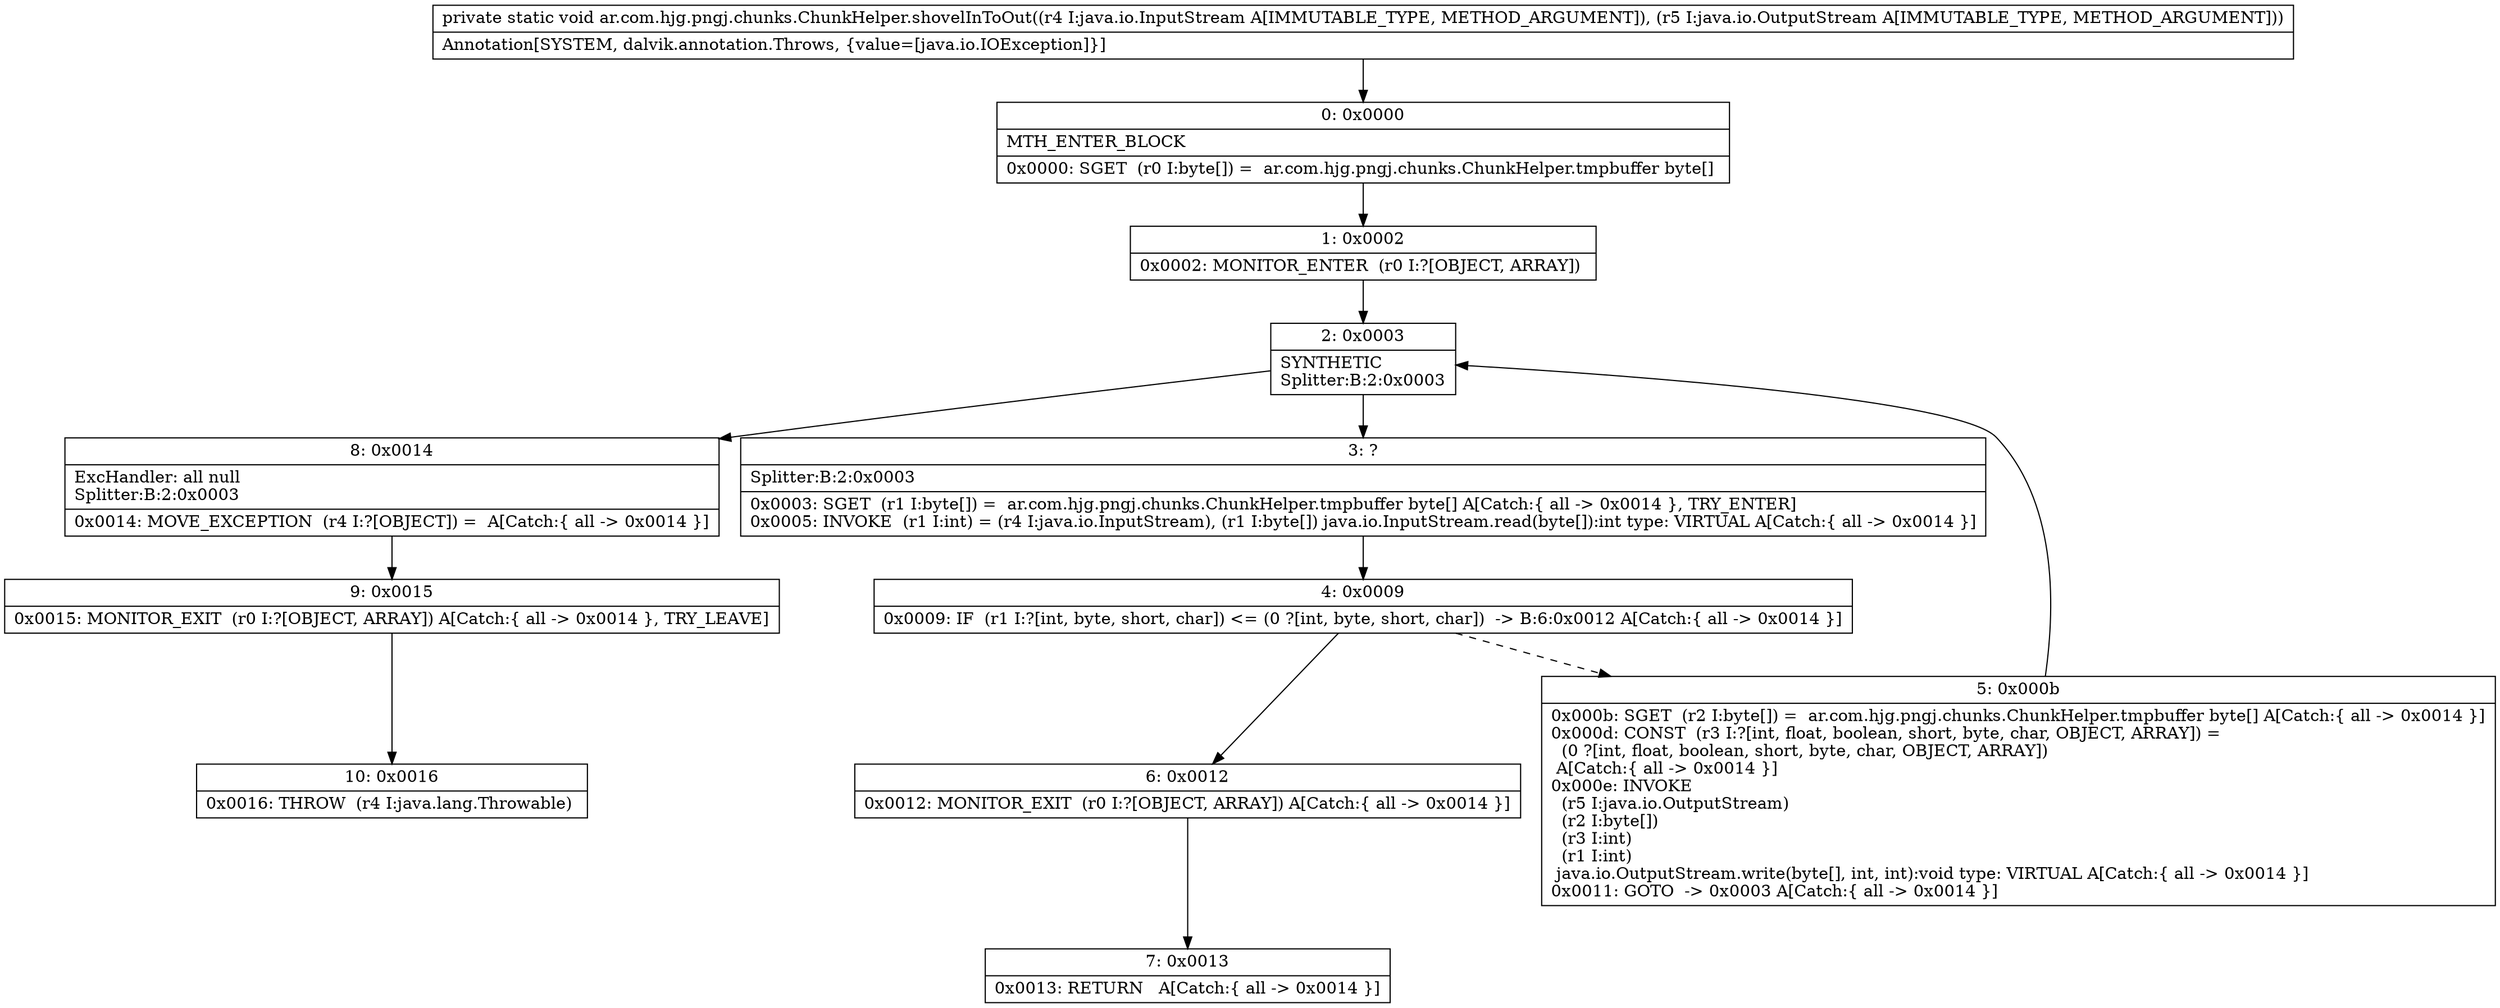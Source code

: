 digraph "CFG forar.com.hjg.pngj.chunks.ChunkHelper.shovelInToOut(Ljava\/io\/InputStream;Ljava\/io\/OutputStream;)V" {
Node_0 [shape=record,label="{0\:\ 0x0000|MTH_ENTER_BLOCK\l|0x0000: SGET  (r0 I:byte[]) =  ar.com.hjg.pngj.chunks.ChunkHelper.tmpbuffer byte[] \l}"];
Node_1 [shape=record,label="{1\:\ 0x0002|0x0002: MONITOR_ENTER  (r0 I:?[OBJECT, ARRAY]) \l}"];
Node_2 [shape=record,label="{2\:\ 0x0003|SYNTHETIC\lSplitter:B:2:0x0003\l}"];
Node_3 [shape=record,label="{3\:\ ?|Splitter:B:2:0x0003\l|0x0003: SGET  (r1 I:byte[]) =  ar.com.hjg.pngj.chunks.ChunkHelper.tmpbuffer byte[] A[Catch:\{ all \-\> 0x0014 \}, TRY_ENTER]\l0x0005: INVOKE  (r1 I:int) = (r4 I:java.io.InputStream), (r1 I:byte[]) java.io.InputStream.read(byte[]):int type: VIRTUAL A[Catch:\{ all \-\> 0x0014 \}]\l}"];
Node_4 [shape=record,label="{4\:\ 0x0009|0x0009: IF  (r1 I:?[int, byte, short, char]) \<= (0 ?[int, byte, short, char])  \-\> B:6:0x0012 A[Catch:\{ all \-\> 0x0014 \}]\l}"];
Node_5 [shape=record,label="{5\:\ 0x000b|0x000b: SGET  (r2 I:byte[]) =  ar.com.hjg.pngj.chunks.ChunkHelper.tmpbuffer byte[] A[Catch:\{ all \-\> 0x0014 \}]\l0x000d: CONST  (r3 I:?[int, float, boolean, short, byte, char, OBJECT, ARRAY]) = \l  (0 ?[int, float, boolean, short, byte, char, OBJECT, ARRAY])\l A[Catch:\{ all \-\> 0x0014 \}]\l0x000e: INVOKE  \l  (r5 I:java.io.OutputStream)\l  (r2 I:byte[])\l  (r3 I:int)\l  (r1 I:int)\l java.io.OutputStream.write(byte[], int, int):void type: VIRTUAL A[Catch:\{ all \-\> 0x0014 \}]\l0x0011: GOTO  \-\> 0x0003 A[Catch:\{ all \-\> 0x0014 \}]\l}"];
Node_6 [shape=record,label="{6\:\ 0x0012|0x0012: MONITOR_EXIT  (r0 I:?[OBJECT, ARRAY]) A[Catch:\{ all \-\> 0x0014 \}]\l}"];
Node_7 [shape=record,label="{7\:\ 0x0013|0x0013: RETURN   A[Catch:\{ all \-\> 0x0014 \}]\l}"];
Node_8 [shape=record,label="{8\:\ 0x0014|ExcHandler: all null\lSplitter:B:2:0x0003\l|0x0014: MOVE_EXCEPTION  (r4 I:?[OBJECT]) =  A[Catch:\{ all \-\> 0x0014 \}]\l}"];
Node_9 [shape=record,label="{9\:\ 0x0015|0x0015: MONITOR_EXIT  (r0 I:?[OBJECT, ARRAY]) A[Catch:\{ all \-\> 0x0014 \}, TRY_LEAVE]\l}"];
Node_10 [shape=record,label="{10\:\ 0x0016|0x0016: THROW  (r4 I:java.lang.Throwable) \l}"];
MethodNode[shape=record,label="{private static void ar.com.hjg.pngj.chunks.ChunkHelper.shovelInToOut((r4 I:java.io.InputStream A[IMMUTABLE_TYPE, METHOD_ARGUMENT]), (r5 I:java.io.OutputStream A[IMMUTABLE_TYPE, METHOD_ARGUMENT]))  | Annotation[SYSTEM, dalvik.annotation.Throws, \{value=[java.io.IOException]\}]\l}"];
MethodNode -> Node_0;
Node_0 -> Node_1;
Node_1 -> Node_2;
Node_2 -> Node_3;
Node_2 -> Node_8;
Node_3 -> Node_4;
Node_4 -> Node_5[style=dashed];
Node_4 -> Node_6;
Node_5 -> Node_2;
Node_6 -> Node_7;
Node_8 -> Node_9;
Node_9 -> Node_10;
}


